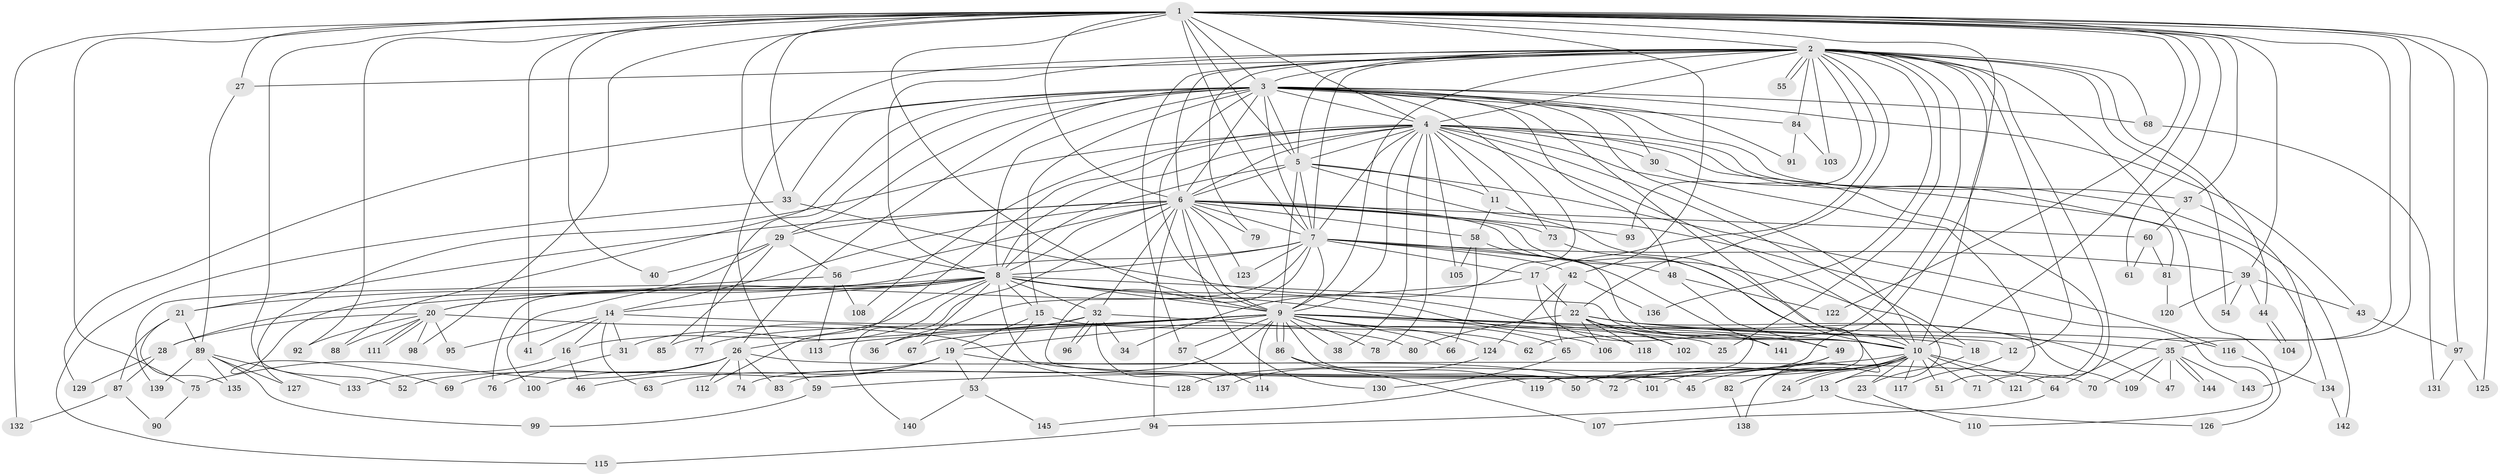 // coarse degree distribution, {30: 0.0136986301369863, 3: 0.1917808219178082, 2: 0.3013698630136986, 6: 0.0410958904109589, 4: 0.136986301369863, 5: 0.0821917808219178, 7: 0.0410958904109589, 18: 0.0136986301369863, 17: 0.0136986301369863, 20: 0.0136986301369863, 1: 0.0684931506849315, 15: 0.0273972602739726, 10: 0.0136986301369863, 25: 0.0136986301369863, 9: 0.0273972602739726}
// Generated by graph-tools (version 1.1) at 2025/36/03/04/25 23:36:31]
// undirected, 145 vertices, 315 edges
graph export_dot {
  node [color=gray90,style=filled];
  1;
  2;
  3;
  4;
  5;
  6;
  7;
  8;
  9;
  10;
  11;
  12;
  13;
  14;
  15;
  16;
  17;
  18;
  19;
  20;
  21;
  22;
  23;
  24;
  25;
  26;
  27;
  28;
  29;
  30;
  31;
  32;
  33;
  34;
  35;
  36;
  37;
  38;
  39;
  40;
  41;
  42;
  43;
  44;
  45;
  46;
  47;
  48;
  49;
  50;
  51;
  52;
  53;
  54;
  55;
  56;
  57;
  58;
  59;
  60;
  61;
  62;
  63;
  64;
  65;
  66;
  67;
  68;
  69;
  70;
  71;
  72;
  73;
  74;
  75;
  76;
  77;
  78;
  79;
  80;
  81;
  82;
  83;
  84;
  85;
  86;
  87;
  88;
  89;
  90;
  91;
  92;
  93;
  94;
  95;
  96;
  97;
  98;
  99;
  100;
  101;
  102;
  103;
  104;
  105;
  106;
  107;
  108;
  109;
  110;
  111;
  112;
  113;
  114;
  115;
  116;
  117;
  118;
  119;
  120;
  121;
  122;
  123;
  124;
  125;
  126;
  127;
  128;
  129;
  130;
  131;
  132;
  133;
  134;
  135;
  136;
  137;
  138;
  139;
  140;
  141;
  142;
  143;
  144;
  145;
  1 -- 2;
  1 -- 3;
  1 -- 4;
  1 -- 5;
  1 -- 6;
  1 -- 7;
  1 -- 8;
  1 -- 9;
  1 -- 10;
  1 -- 27;
  1 -- 33;
  1 -- 35;
  1 -- 37;
  1 -- 39;
  1 -- 40;
  1 -- 41;
  1 -- 42;
  1 -- 52;
  1 -- 61;
  1 -- 64;
  1 -- 75;
  1 -- 83;
  1 -- 92;
  1 -- 97;
  1 -- 98;
  1 -- 122;
  1 -- 125;
  1 -- 132;
  2 -- 3;
  2 -- 4;
  2 -- 5;
  2 -- 6;
  2 -- 7;
  2 -- 8;
  2 -- 9;
  2 -- 10;
  2 -- 12;
  2 -- 17;
  2 -- 22;
  2 -- 25;
  2 -- 27;
  2 -- 44;
  2 -- 54;
  2 -- 55;
  2 -- 55;
  2 -- 57;
  2 -- 59;
  2 -- 62;
  2 -- 68;
  2 -- 79;
  2 -- 84;
  2 -- 93;
  2 -- 103;
  2 -- 121;
  2 -- 126;
  2 -- 136;
  3 -- 4;
  3 -- 5;
  3 -- 6;
  3 -- 7;
  3 -- 8;
  3 -- 9;
  3 -- 10;
  3 -- 15;
  3 -- 26;
  3 -- 29;
  3 -- 30;
  3 -- 33;
  3 -- 34;
  3 -- 37;
  3 -- 43;
  3 -- 48;
  3 -- 68;
  3 -- 77;
  3 -- 84;
  3 -- 88;
  3 -- 91;
  3 -- 119;
  3 -- 129;
  4 -- 5;
  4 -- 6;
  4 -- 7;
  4 -- 8;
  4 -- 9;
  4 -- 10;
  4 -- 11;
  4 -- 18;
  4 -- 30;
  4 -- 38;
  4 -- 51;
  4 -- 73;
  4 -- 78;
  4 -- 81;
  4 -- 105;
  4 -- 108;
  4 -- 112;
  4 -- 127;
  4 -- 134;
  4 -- 142;
  5 -- 6;
  5 -- 7;
  5 -- 8;
  5 -- 9;
  5 -- 10;
  5 -- 11;
  5 -- 116;
  6 -- 7;
  6 -- 8;
  6 -- 9;
  6 -- 10;
  6 -- 13;
  6 -- 14;
  6 -- 21;
  6 -- 29;
  6 -- 32;
  6 -- 56;
  6 -- 58;
  6 -- 60;
  6 -- 73;
  6 -- 79;
  6 -- 93;
  6 -- 94;
  6 -- 123;
  6 -- 130;
  6 -- 140;
  7 -- 8;
  7 -- 9;
  7 -- 10;
  7 -- 17;
  7 -- 20;
  7 -- 36;
  7 -- 39;
  7 -- 42;
  7 -- 45;
  7 -- 48;
  7 -- 123;
  8 -- 9;
  8 -- 10;
  8 -- 14;
  8 -- 15;
  8 -- 16;
  8 -- 20;
  8 -- 21;
  8 -- 31;
  8 -- 32;
  8 -- 67;
  8 -- 76;
  8 -- 100;
  8 -- 101;
  8 -- 106;
  8 -- 118;
  9 -- 10;
  9 -- 12;
  9 -- 18;
  9 -- 19;
  9 -- 25;
  9 -- 26;
  9 -- 38;
  9 -- 50;
  9 -- 57;
  9 -- 65;
  9 -- 66;
  9 -- 67;
  9 -- 74;
  9 -- 77;
  9 -- 78;
  9 -- 86;
  9 -- 86;
  9 -- 113;
  9 -- 114;
  9 -- 124;
  10 -- 13;
  10 -- 23;
  10 -- 24;
  10 -- 24;
  10 -- 45;
  10 -- 51;
  10 -- 59;
  10 -- 64;
  10 -- 71;
  10 -- 72;
  10 -- 82;
  10 -- 101;
  10 -- 117;
  10 -- 121;
  10 -- 138;
  11 -- 58;
  11 -- 110;
  12 -- 117;
  13 -- 94;
  13 -- 126;
  14 -- 16;
  14 -- 31;
  14 -- 41;
  14 -- 63;
  14 -- 95;
  14 -- 116;
  15 -- 19;
  15 -- 53;
  15 -- 62;
  16 -- 46;
  16 -- 133;
  17 -- 22;
  17 -- 28;
  17 -- 145;
  18 -- 23;
  19 -- 46;
  19 -- 52;
  19 -- 53;
  19 -- 63;
  19 -- 72;
  20 -- 28;
  20 -- 88;
  20 -- 92;
  20 -- 95;
  20 -- 98;
  20 -- 111;
  20 -- 111;
  20 -- 128;
  21 -- 87;
  21 -- 89;
  21 -- 135;
  22 -- 35;
  22 -- 47;
  22 -- 49;
  22 -- 80;
  22 -- 102;
  22 -- 106;
  22 -- 109;
  22 -- 118;
  22 -- 141;
  23 -- 110;
  26 -- 69;
  26 -- 70;
  26 -- 74;
  26 -- 75;
  26 -- 83;
  26 -- 100;
  26 -- 112;
  27 -- 89;
  28 -- 87;
  28 -- 129;
  29 -- 40;
  29 -- 56;
  29 -- 69;
  29 -- 85;
  30 -- 71;
  31 -- 76;
  32 -- 34;
  32 -- 36;
  32 -- 80;
  32 -- 85;
  32 -- 96;
  32 -- 96;
  32 -- 137;
  33 -- 102;
  33 -- 115;
  35 -- 47;
  35 -- 70;
  35 -- 109;
  35 -- 143;
  35 -- 144;
  35 -- 144;
  37 -- 60;
  37 -- 143;
  39 -- 43;
  39 -- 44;
  39 -- 54;
  39 -- 120;
  42 -- 65;
  42 -- 124;
  42 -- 136;
  43 -- 97;
  44 -- 104;
  44 -- 104;
  48 -- 49;
  48 -- 122;
  49 -- 50;
  49 -- 128;
  53 -- 140;
  53 -- 145;
  56 -- 108;
  56 -- 113;
  56 -- 139;
  57 -- 114;
  58 -- 66;
  58 -- 105;
  58 -- 141;
  59 -- 99;
  60 -- 61;
  60 -- 81;
  64 -- 107;
  65 -- 130;
  68 -- 131;
  73 -- 82;
  75 -- 90;
  81 -- 120;
  82 -- 138;
  84 -- 91;
  84 -- 103;
  86 -- 107;
  86 -- 119;
  87 -- 90;
  87 -- 132;
  89 -- 99;
  89 -- 127;
  89 -- 133;
  89 -- 135;
  89 -- 139;
  94 -- 115;
  97 -- 125;
  97 -- 131;
  116 -- 134;
  124 -- 137;
  134 -- 142;
}
